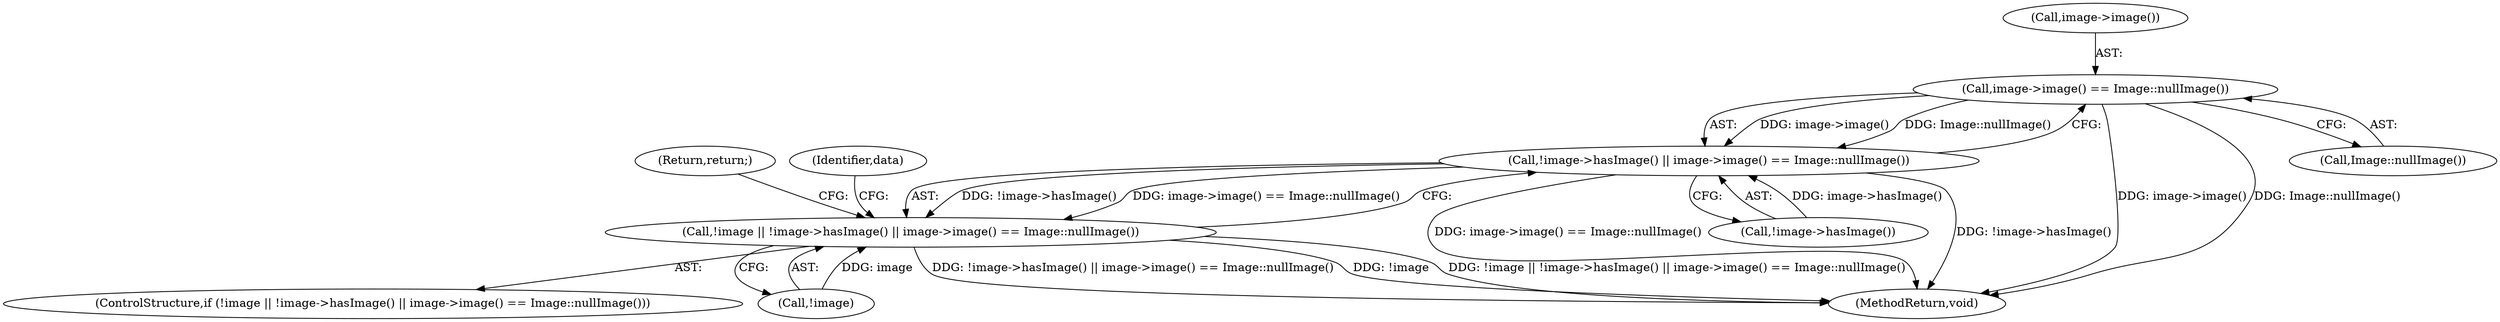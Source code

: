 digraph "1_Chrome_7f0126ff011142c8619b10a6e64d04d1745c503a_1@del" {
"1000117" [label="(Call,image->image() == Image::nullImage())"];
"1000114" [label="(Call,!image->hasImage() || image->image() == Image::nullImage())"];
"1000111" [label="(Call,!image || !image->hasImage() || image->image() == Image::nullImage())"];
"1000117" [label="(Call,image->image() == Image::nullImage())"];
"1000112" [label="(Call,!image)"];
"1000110" [label="(ControlStructure,if (!image || !image->hasImage() || image->image() == Image::nullImage()))"];
"1000118" [label="(Call,image->image())"];
"1000114" [label="(Call,!image->hasImage() || image->image() == Image::nullImage())"];
"1000120" [label="(Return,return;)"];
"1000123" [label="(Identifier,data)"];
"1000111" [label="(Call,!image || !image->hasImage() || image->image() == Image::nullImage())"];
"1000115" [label="(Call,!image->hasImage())"];
"1000138" [label="(MethodReturn,void)"];
"1000119" [label="(Call,Image::nullImage())"];
"1000117" -> "1000114"  [label="AST: "];
"1000117" -> "1000119"  [label="CFG: "];
"1000118" -> "1000117"  [label="AST: "];
"1000119" -> "1000117"  [label="AST: "];
"1000114" -> "1000117"  [label="CFG: "];
"1000117" -> "1000138"  [label="DDG: image->image()"];
"1000117" -> "1000138"  [label="DDG: Image::nullImage()"];
"1000117" -> "1000114"  [label="DDG: image->image()"];
"1000117" -> "1000114"  [label="DDG: Image::nullImage()"];
"1000114" -> "1000111"  [label="AST: "];
"1000114" -> "1000115"  [label="CFG: "];
"1000115" -> "1000114"  [label="AST: "];
"1000111" -> "1000114"  [label="CFG: "];
"1000114" -> "1000138"  [label="DDG: image->image() == Image::nullImage()"];
"1000114" -> "1000138"  [label="DDG: !image->hasImage()"];
"1000114" -> "1000111"  [label="DDG: !image->hasImage()"];
"1000114" -> "1000111"  [label="DDG: image->image() == Image::nullImage()"];
"1000115" -> "1000114"  [label="DDG: image->hasImage()"];
"1000111" -> "1000110"  [label="AST: "];
"1000111" -> "1000112"  [label="CFG: "];
"1000112" -> "1000111"  [label="AST: "];
"1000120" -> "1000111"  [label="CFG: "];
"1000123" -> "1000111"  [label="CFG: "];
"1000111" -> "1000138"  [label="DDG: !image->hasImage() || image->image() == Image::nullImage()"];
"1000111" -> "1000138"  [label="DDG: !image"];
"1000111" -> "1000138"  [label="DDG: !image || !image->hasImage() || image->image() == Image::nullImage()"];
"1000112" -> "1000111"  [label="DDG: image"];
}

